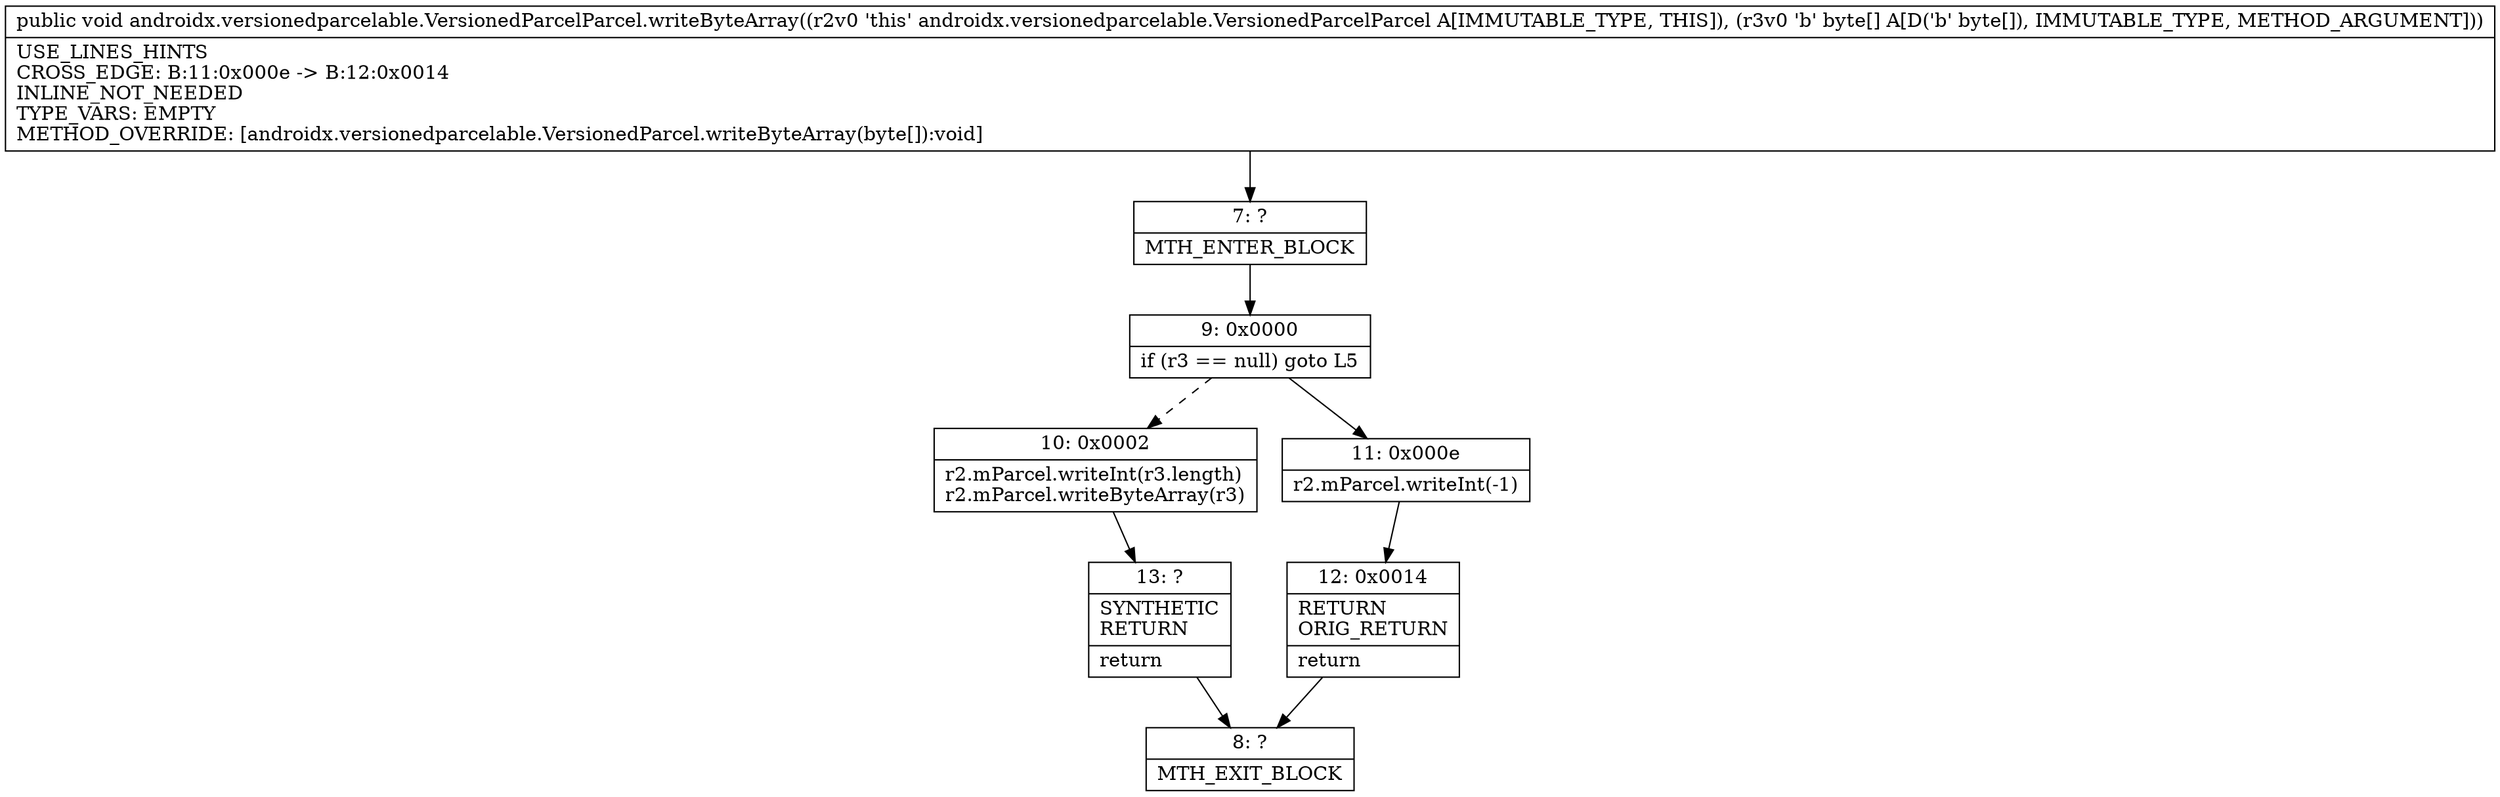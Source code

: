digraph "CFG forandroidx.versionedparcelable.VersionedParcelParcel.writeByteArray([B)V" {
Node_7 [shape=record,label="{7\:\ ?|MTH_ENTER_BLOCK\l}"];
Node_9 [shape=record,label="{9\:\ 0x0000|if (r3 == null) goto L5\l}"];
Node_10 [shape=record,label="{10\:\ 0x0002|r2.mParcel.writeInt(r3.length)\lr2.mParcel.writeByteArray(r3)\l}"];
Node_13 [shape=record,label="{13\:\ ?|SYNTHETIC\lRETURN\l|return\l}"];
Node_8 [shape=record,label="{8\:\ ?|MTH_EXIT_BLOCK\l}"];
Node_11 [shape=record,label="{11\:\ 0x000e|r2.mParcel.writeInt(\-1)\l}"];
Node_12 [shape=record,label="{12\:\ 0x0014|RETURN\lORIG_RETURN\l|return\l}"];
MethodNode[shape=record,label="{public void androidx.versionedparcelable.VersionedParcelParcel.writeByteArray((r2v0 'this' androidx.versionedparcelable.VersionedParcelParcel A[IMMUTABLE_TYPE, THIS]), (r3v0 'b' byte[] A[D('b' byte[]), IMMUTABLE_TYPE, METHOD_ARGUMENT]))  | USE_LINES_HINTS\lCROSS_EDGE: B:11:0x000e \-\> B:12:0x0014\lINLINE_NOT_NEEDED\lTYPE_VARS: EMPTY\lMETHOD_OVERRIDE: [androidx.versionedparcelable.VersionedParcel.writeByteArray(byte[]):void]\l}"];
MethodNode -> Node_7;Node_7 -> Node_9;
Node_9 -> Node_10[style=dashed];
Node_9 -> Node_11;
Node_10 -> Node_13;
Node_13 -> Node_8;
Node_11 -> Node_12;
Node_12 -> Node_8;
}

